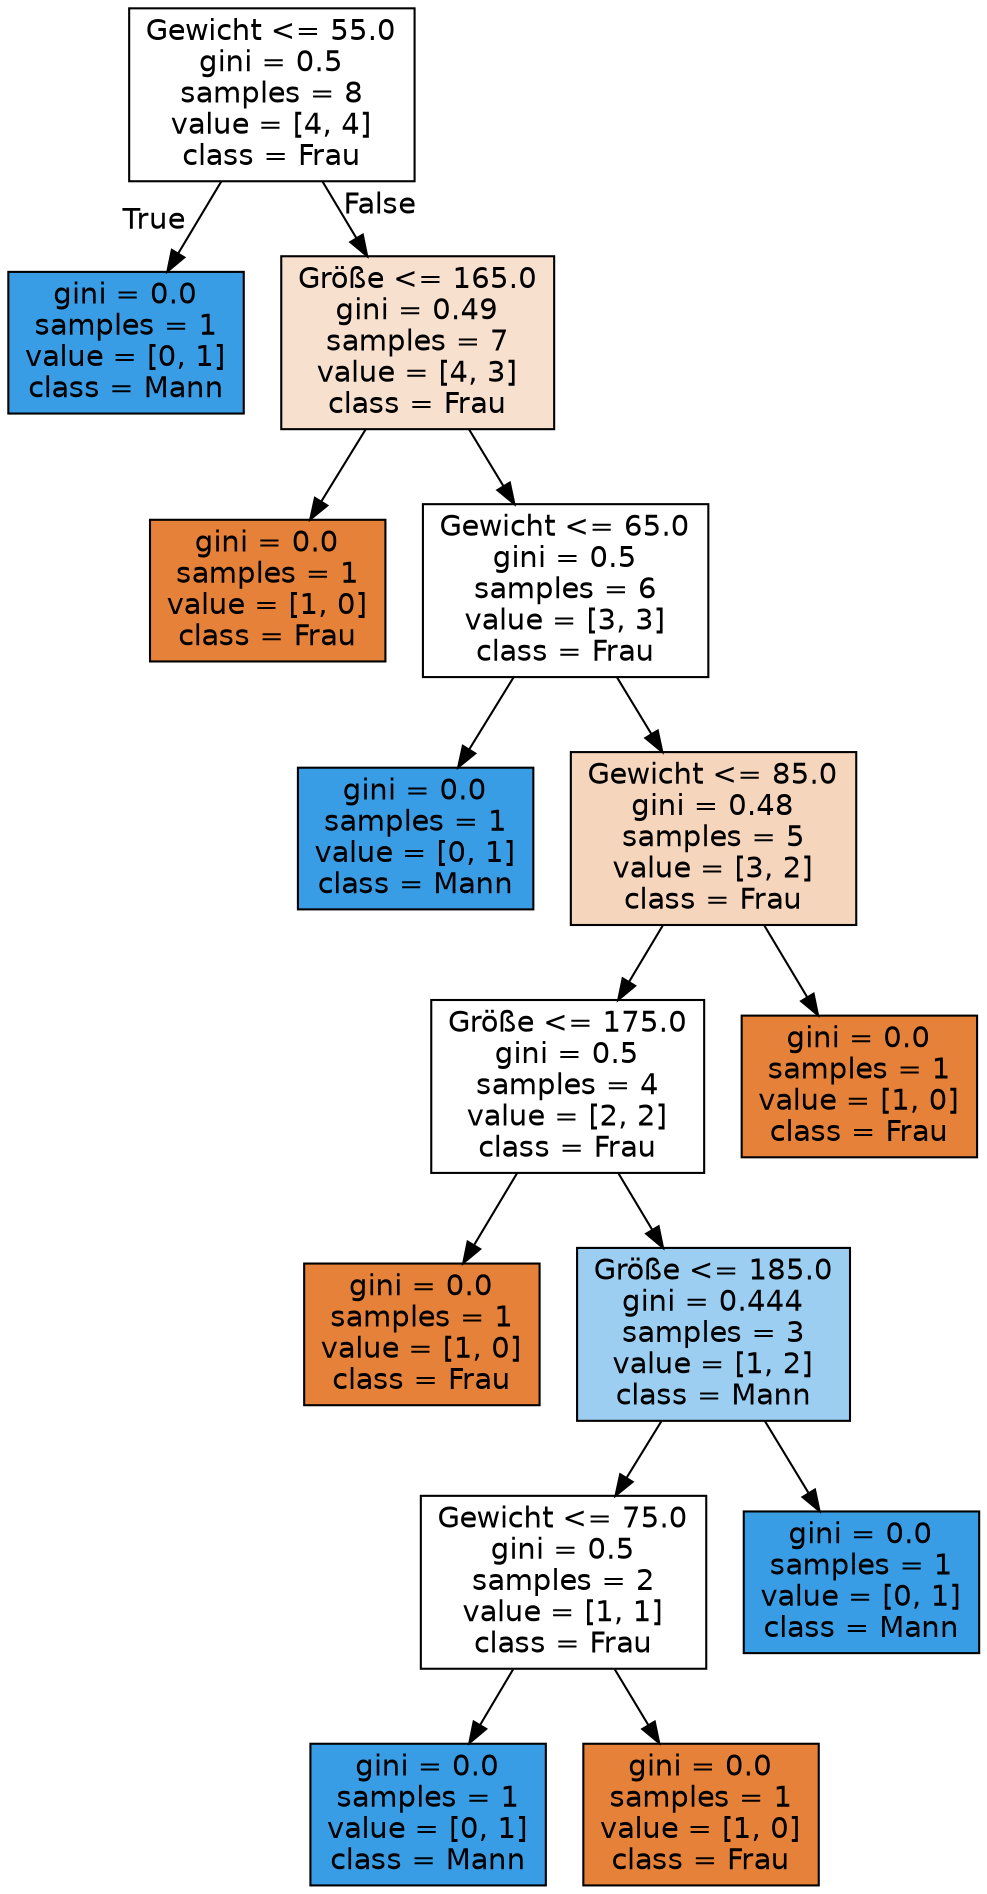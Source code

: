 digraph Tree {
node [shape=box, style="filled", color="black", fontname="helvetica"] ;
edge [fontname="helvetica"] ;
0 [label="Gewicht <= 55.0\ngini = 0.5\nsamples = 8\nvalue = [4, 4]\nclass = Frau", fillcolor="#ffffff"] ;
1 [label="gini = 0.0\nsamples = 1\nvalue = [0, 1]\nclass = Mann", fillcolor="#399de5"] ;
0 -> 1 [labeldistance=2.5, labelangle=45, headlabel="True"] ;
2 [label="Größe <= 165.0\ngini = 0.49\nsamples = 7\nvalue = [4, 3]\nclass = Frau", fillcolor="#f8e0ce"] ;
0 -> 2 [labeldistance=2.5, labelangle=-45, headlabel="False"] ;
3 [label="gini = 0.0\nsamples = 1\nvalue = [1, 0]\nclass = Frau", fillcolor="#e58139"] ;
2 -> 3 ;
4 [label="Gewicht <= 65.0\ngini = 0.5\nsamples = 6\nvalue = [3, 3]\nclass = Frau", fillcolor="#ffffff"] ;
2 -> 4 ;
5 [label="gini = 0.0\nsamples = 1\nvalue = [0, 1]\nclass = Mann", fillcolor="#399de5"] ;
4 -> 5 ;
6 [label="Gewicht <= 85.0\ngini = 0.48\nsamples = 5\nvalue = [3, 2]\nclass = Frau", fillcolor="#f6d5bd"] ;
4 -> 6 ;
7 [label="Größe <= 175.0\ngini = 0.5\nsamples = 4\nvalue = [2, 2]\nclass = Frau", fillcolor="#ffffff"] ;
6 -> 7 ;
8 [label="gini = 0.0\nsamples = 1\nvalue = [1, 0]\nclass = Frau", fillcolor="#e58139"] ;
7 -> 8 ;
9 [label="Größe <= 185.0\ngini = 0.444\nsamples = 3\nvalue = [1, 2]\nclass = Mann", fillcolor="#9ccef2"] ;
7 -> 9 ;
10 [label="Gewicht <= 75.0\ngini = 0.5\nsamples = 2\nvalue = [1, 1]\nclass = Frau", fillcolor="#ffffff"] ;
9 -> 10 ;
11 [label="gini = 0.0\nsamples = 1\nvalue = [0, 1]\nclass = Mann", fillcolor="#399de5"] ;
10 -> 11 ;
12 [label="gini = 0.0\nsamples = 1\nvalue = [1, 0]\nclass = Frau", fillcolor="#e58139"] ;
10 -> 12 ;
13 [label="gini = 0.0\nsamples = 1\nvalue = [0, 1]\nclass = Mann", fillcolor="#399de5"] ;
9 -> 13 ;
14 [label="gini = 0.0\nsamples = 1\nvalue = [1, 0]\nclass = Frau", fillcolor="#e58139"] ;
6 -> 14 ;
}